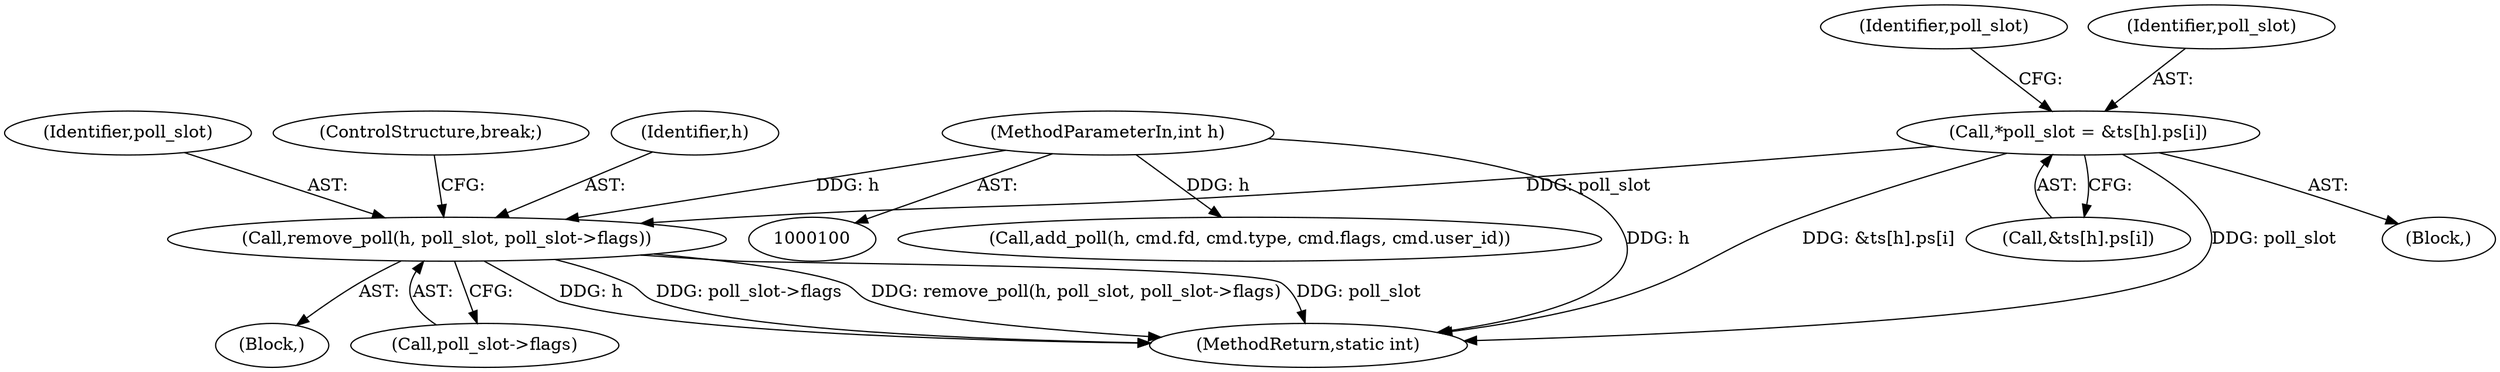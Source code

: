 digraph "0_Android_472271b153c5dc53c28beac55480a8d8434b2d5c_42@API" {
"1000191" [label="(Call,remove_poll(h, poll_slot, poll_slot->flags))"];
"1000101" [label="(MethodParameterIn,int h)"];
"1000170" [label="(Call,*poll_slot = &ts[h].ps[i])"];
"1000193" [label="(Identifier,poll_slot)"];
"1000184" [label="(Identifier,poll_slot)"];
"1000194" [label="(Call,poll_slot->flags)"];
"1000168" [label="(Block,)"];
"1000191" [label="(Call,remove_poll(h, poll_slot, poll_slot->flags))"];
"1000197" [label="(ControlStructure,break;)"];
"1000172" [label="(Call,&ts[h].ps[i])"];
"1000170" [label="(Call,*poll_slot = &ts[h].ps[i])"];
"1000171" [label="(Identifier,poll_slot)"];
"1000242" [label="(MethodReturn,static int)"];
"1000190" [label="(Block,)"];
"1000192" [label="(Identifier,h)"];
"1000142" [label="(Call,add_poll(h, cmd.fd, cmd.type, cmd.flags, cmd.user_id))"];
"1000101" [label="(MethodParameterIn,int h)"];
"1000191" -> "1000190"  [label="AST: "];
"1000191" -> "1000194"  [label="CFG: "];
"1000192" -> "1000191"  [label="AST: "];
"1000193" -> "1000191"  [label="AST: "];
"1000194" -> "1000191"  [label="AST: "];
"1000197" -> "1000191"  [label="CFG: "];
"1000191" -> "1000242"  [label="DDG: poll_slot->flags"];
"1000191" -> "1000242"  [label="DDG: remove_poll(h, poll_slot, poll_slot->flags)"];
"1000191" -> "1000242"  [label="DDG: poll_slot"];
"1000191" -> "1000242"  [label="DDG: h"];
"1000101" -> "1000191"  [label="DDG: h"];
"1000170" -> "1000191"  [label="DDG: poll_slot"];
"1000101" -> "1000100"  [label="AST: "];
"1000101" -> "1000242"  [label="DDG: h"];
"1000101" -> "1000142"  [label="DDG: h"];
"1000170" -> "1000168"  [label="AST: "];
"1000170" -> "1000172"  [label="CFG: "];
"1000171" -> "1000170"  [label="AST: "];
"1000172" -> "1000170"  [label="AST: "];
"1000184" -> "1000170"  [label="CFG: "];
"1000170" -> "1000242"  [label="DDG: &ts[h].ps[i]"];
"1000170" -> "1000242"  [label="DDG: poll_slot"];
}
